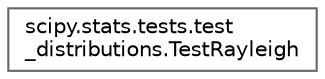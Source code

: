 digraph "Graphical Class Hierarchy"
{
 // LATEX_PDF_SIZE
  bgcolor="transparent";
  edge [fontname=Helvetica,fontsize=10,labelfontname=Helvetica,labelfontsize=10];
  node [fontname=Helvetica,fontsize=10,shape=box,height=0.2,width=0.4];
  rankdir="LR";
  Node0 [id="Node000000",label="scipy.stats.tests.test\l_distributions.TestRayleigh",height=0.2,width=0.4,color="grey40", fillcolor="white", style="filled",URL="$d7/d66/classscipy_1_1stats_1_1tests_1_1test__distributions_1_1TestRayleigh.html",tooltip=" "];
}
